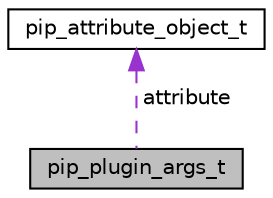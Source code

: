 digraph "pip_plugin_args_t"
{
  edge [fontname="Helvetica",fontsize="10",labelfontname="Helvetica",labelfontsize="10"];
  node [fontname="Helvetica",fontsize="10",shape=record];
  Node1 [label="pip_plugin_args_t",height=0.2,width=0.4,color="black", fillcolor="grey75", style="filled", fontcolor="black"];
  Node2 -> Node1 [dir="back",color="darkorchid3",fontsize="10",style="dashed",label=" attribute" ,fontname="Helvetica"];
  Node2 [label="pip_attribute_object_t",height=0.2,width=0.4,color="black", fillcolor="white", style="filled",URL="$structpip__attribute__object__t.html"];
}

